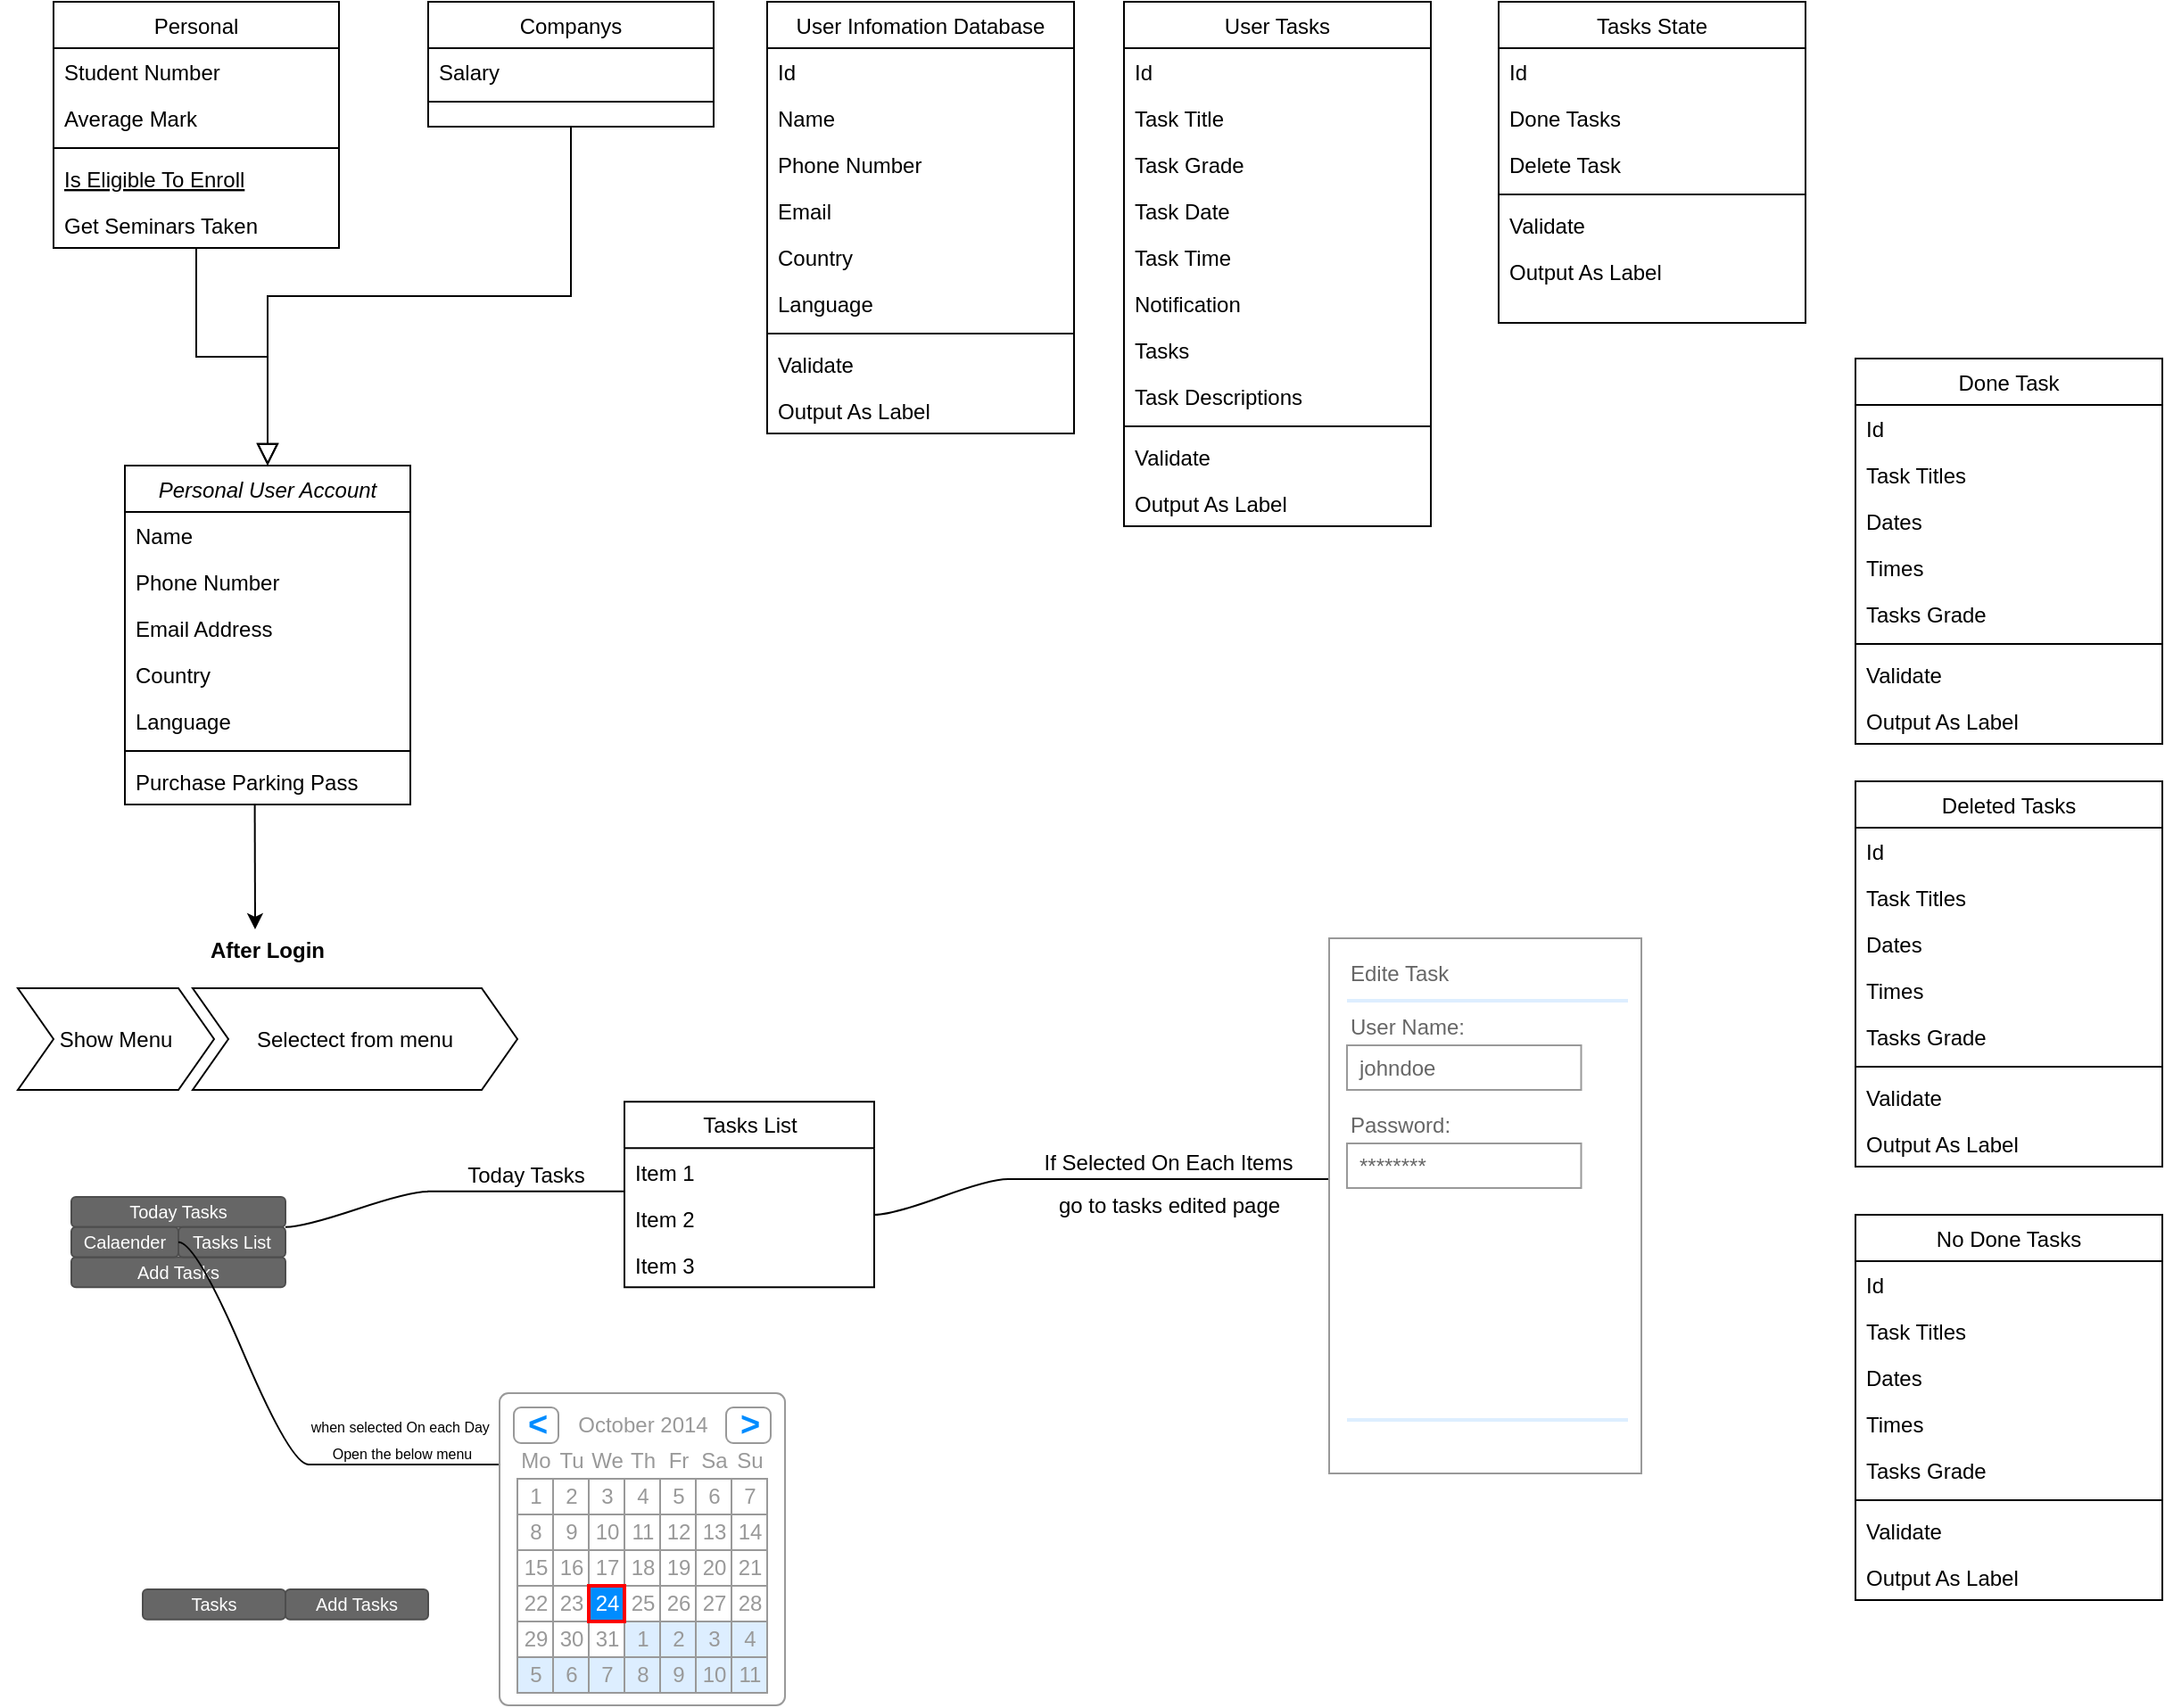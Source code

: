 <mxfile version="26.2.13">
  <diagram id="C5RBs43oDa-KdzZeNtuy" name="Page-1">
    <mxGraphModel dx="2029" dy="1134" grid="1" gridSize="10" guides="1" tooltips="1" connect="1" arrows="1" fold="1" page="1" pageScale="1" pageWidth="827" pageHeight="1169" math="0" shadow="0">
      <root>
        <mxCell id="WIyWlLk6GJQsqaUBKTNV-0" />
        <mxCell id="WIyWlLk6GJQsqaUBKTNV-1" parent="WIyWlLk6GJQsqaUBKTNV-0" />
        <mxCell id="zkfFHV4jXpPFQw0GAbJ--0" value="Personal User Account" style="swimlane;fontStyle=2;align=center;verticalAlign=top;childLayout=stackLayout;horizontal=1;startSize=26;horizontalStack=0;resizeParent=1;resizeLast=0;collapsible=1;marginBottom=0;rounded=0;shadow=0;strokeWidth=1;" parent="WIyWlLk6GJQsqaUBKTNV-1" vertex="1">
          <mxGeometry x="70" y="300" width="160" height="190" as="geometry">
            <mxRectangle x="220" y="120" width="160" height="26" as="alternateBounds" />
          </mxGeometry>
        </mxCell>
        <mxCell id="zkfFHV4jXpPFQw0GAbJ--1" value="Name" style="text;align=left;verticalAlign=top;spacingLeft=4;spacingRight=4;overflow=hidden;rotatable=0;points=[[0,0.5],[1,0.5]];portConstraint=eastwest;" parent="zkfFHV4jXpPFQw0GAbJ--0" vertex="1">
          <mxGeometry y="26" width="160" height="26" as="geometry" />
        </mxCell>
        <mxCell id="zkfFHV4jXpPFQw0GAbJ--2" value="Phone Number" style="text;align=left;verticalAlign=top;spacingLeft=4;spacingRight=4;overflow=hidden;rotatable=0;points=[[0,0.5],[1,0.5]];portConstraint=eastwest;rounded=0;shadow=0;html=0;" parent="zkfFHV4jXpPFQw0GAbJ--0" vertex="1">
          <mxGeometry y="52" width="160" height="26" as="geometry" />
        </mxCell>
        <mxCell id="8wug-XnFtpnPnE1iuBkL-0" value="Email Address" style="text;align=left;verticalAlign=top;spacingLeft=4;spacingRight=4;overflow=hidden;rotatable=0;points=[[0,0.5],[1,0.5]];portConstraint=eastwest;rounded=0;shadow=0;html=0;" vertex="1" parent="zkfFHV4jXpPFQw0GAbJ--0">
          <mxGeometry y="78" width="160" height="26" as="geometry" />
        </mxCell>
        <mxCell id="zkfFHV4jXpPFQw0GAbJ--3" value="Country" style="text;align=left;verticalAlign=top;spacingLeft=4;spacingRight=4;overflow=hidden;rotatable=0;points=[[0,0.5],[1,0.5]];portConstraint=eastwest;rounded=0;shadow=0;html=0;" parent="zkfFHV4jXpPFQw0GAbJ--0" vertex="1">
          <mxGeometry y="104" width="160" height="26" as="geometry" />
        </mxCell>
        <mxCell id="8wug-XnFtpnPnE1iuBkL-1" value="Language" style="text;align=left;verticalAlign=top;spacingLeft=4;spacingRight=4;overflow=hidden;rotatable=0;points=[[0,0.5],[1,0.5]];portConstraint=eastwest;rounded=0;shadow=0;html=0;" vertex="1" parent="zkfFHV4jXpPFQw0GAbJ--0">
          <mxGeometry y="130" width="160" height="26" as="geometry" />
        </mxCell>
        <mxCell id="zkfFHV4jXpPFQw0GAbJ--4" value="" style="line;html=1;strokeWidth=1;align=left;verticalAlign=middle;spacingTop=-1;spacingLeft=3;spacingRight=3;rotatable=0;labelPosition=right;points=[];portConstraint=eastwest;" parent="zkfFHV4jXpPFQw0GAbJ--0" vertex="1">
          <mxGeometry y="156" width="160" height="8" as="geometry" />
        </mxCell>
        <mxCell id="zkfFHV4jXpPFQw0GAbJ--5" value="Purchase Parking Pass" style="text;align=left;verticalAlign=top;spacingLeft=4;spacingRight=4;overflow=hidden;rotatable=0;points=[[0,0.5],[1,0.5]];portConstraint=eastwest;" parent="zkfFHV4jXpPFQw0GAbJ--0" vertex="1">
          <mxGeometry y="164" width="160" height="26" as="geometry" />
        </mxCell>
        <mxCell id="zkfFHV4jXpPFQw0GAbJ--6" value="Personal" style="swimlane;fontStyle=0;align=center;verticalAlign=top;childLayout=stackLayout;horizontal=1;startSize=26;horizontalStack=0;resizeParent=1;resizeLast=0;collapsible=1;marginBottom=0;rounded=0;shadow=0;strokeWidth=1;" parent="WIyWlLk6GJQsqaUBKTNV-1" vertex="1">
          <mxGeometry x="30" y="40" width="160" height="138" as="geometry">
            <mxRectangle x="130" y="380" width="160" height="26" as="alternateBounds" />
          </mxGeometry>
        </mxCell>
        <mxCell id="zkfFHV4jXpPFQw0GAbJ--7" value="Student Number" style="text;align=left;verticalAlign=top;spacingLeft=4;spacingRight=4;overflow=hidden;rotatable=0;points=[[0,0.5],[1,0.5]];portConstraint=eastwest;" parent="zkfFHV4jXpPFQw0GAbJ--6" vertex="1">
          <mxGeometry y="26" width="160" height="26" as="geometry" />
        </mxCell>
        <mxCell id="zkfFHV4jXpPFQw0GAbJ--8" value="Average Mark" style="text;align=left;verticalAlign=top;spacingLeft=4;spacingRight=4;overflow=hidden;rotatable=0;points=[[0,0.5],[1,0.5]];portConstraint=eastwest;rounded=0;shadow=0;html=0;" parent="zkfFHV4jXpPFQw0GAbJ--6" vertex="1">
          <mxGeometry y="52" width="160" height="26" as="geometry" />
        </mxCell>
        <mxCell id="zkfFHV4jXpPFQw0GAbJ--9" value="" style="line;html=1;strokeWidth=1;align=left;verticalAlign=middle;spacingTop=-1;spacingLeft=3;spacingRight=3;rotatable=0;labelPosition=right;points=[];portConstraint=eastwest;" parent="zkfFHV4jXpPFQw0GAbJ--6" vertex="1">
          <mxGeometry y="78" width="160" height="8" as="geometry" />
        </mxCell>
        <mxCell id="zkfFHV4jXpPFQw0GAbJ--10" value="Is Eligible To Enroll" style="text;align=left;verticalAlign=top;spacingLeft=4;spacingRight=4;overflow=hidden;rotatable=0;points=[[0,0.5],[1,0.5]];portConstraint=eastwest;fontStyle=4" parent="zkfFHV4jXpPFQw0GAbJ--6" vertex="1">
          <mxGeometry y="86" width="160" height="26" as="geometry" />
        </mxCell>
        <mxCell id="zkfFHV4jXpPFQw0GAbJ--11" value="Get Seminars Taken" style="text;align=left;verticalAlign=top;spacingLeft=4;spacingRight=4;overflow=hidden;rotatable=0;points=[[0,0.5],[1,0.5]];portConstraint=eastwest;" parent="zkfFHV4jXpPFQw0GAbJ--6" vertex="1">
          <mxGeometry y="112" width="160" height="26" as="geometry" />
        </mxCell>
        <mxCell id="zkfFHV4jXpPFQw0GAbJ--12" value="" style="endArrow=block;endSize=10;endFill=0;shadow=0;strokeWidth=1;rounded=0;curved=0;edgeStyle=elbowEdgeStyle;elbow=vertical;" parent="WIyWlLk6GJQsqaUBKTNV-1" source="zkfFHV4jXpPFQw0GAbJ--6" target="zkfFHV4jXpPFQw0GAbJ--0" edge="1">
          <mxGeometry width="160" relative="1" as="geometry">
            <mxPoint x="200" y="203" as="sourcePoint" />
            <mxPoint x="200" y="203" as="targetPoint" />
          </mxGeometry>
        </mxCell>
        <mxCell id="zkfFHV4jXpPFQw0GAbJ--13" value="Companys" style="swimlane;fontStyle=0;align=center;verticalAlign=top;childLayout=stackLayout;horizontal=1;startSize=26;horizontalStack=0;resizeParent=1;resizeLast=0;collapsible=1;marginBottom=0;rounded=0;shadow=0;strokeWidth=1;" parent="WIyWlLk6GJQsqaUBKTNV-1" vertex="1">
          <mxGeometry x="240" y="40" width="160" height="70" as="geometry">
            <mxRectangle x="340" y="380" width="170" height="26" as="alternateBounds" />
          </mxGeometry>
        </mxCell>
        <mxCell id="zkfFHV4jXpPFQw0GAbJ--14" value="Salary" style="text;align=left;verticalAlign=top;spacingLeft=4;spacingRight=4;overflow=hidden;rotatable=0;points=[[0,0.5],[1,0.5]];portConstraint=eastwest;" parent="zkfFHV4jXpPFQw0GAbJ--13" vertex="1">
          <mxGeometry y="26" width="160" height="26" as="geometry" />
        </mxCell>
        <mxCell id="zkfFHV4jXpPFQw0GAbJ--15" value="" style="line;html=1;strokeWidth=1;align=left;verticalAlign=middle;spacingTop=-1;spacingLeft=3;spacingRight=3;rotatable=0;labelPosition=right;points=[];portConstraint=eastwest;" parent="zkfFHV4jXpPFQw0GAbJ--13" vertex="1">
          <mxGeometry y="52" width="160" height="8" as="geometry" />
        </mxCell>
        <mxCell id="zkfFHV4jXpPFQw0GAbJ--16" value="" style="endArrow=block;endSize=10;endFill=0;shadow=0;strokeWidth=1;rounded=0;curved=0;edgeStyle=elbowEdgeStyle;elbow=vertical;" parent="WIyWlLk6GJQsqaUBKTNV-1" source="zkfFHV4jXpPFQw0GAbJ--13" target="zkfFHV4jXpPFQw0GAbJ--0" edge="1">
          <mxGeometry width="160" relative="1" as="geometry">
            <mxPoint x="210" y="373" as="sourcePoint" />
            <mxPoint x="310" y="271" as="targetPoint" />
          </mxGeometry>
        </mxCell>
        <mxCell id="zkfFHV4jXpPFQw0GAbJ--17" value="User Infomation Database" style="swimlane;fontStyle=0;align=center;verticalAlign=top;childLayout=stackLayout;horizontal=1;startSize=26;horizontalStack=0;resizeParent=1;resizeLast=0;collapsible=1;marginBottom=0;rounded=0;shadow=0;strokeWidth=1;" parent="WIyWlLk6GJQsqaUBKTNV-1" vertex="1">
          <mxGeometry x="430" y="40" width="172" height="242" as="geometry">
            <mxRectangle x="550" y="140" width="160" height="26" as="alternateBounds" />
          </mxGeometry>
        </mxCell>
        <mxCell id="zkfFHV4jXpPFQw0GAbJ--18" value="Id" style="text;align=left;verticalAlign=top;spacingLeft=4;spacingRight=4;overflow=hidden;rotatable=0;points=[[0,0.5],[1,0.5]];portConstraint=eastwest;" parent="zkfFHV4jXpPFQw0GAbJ--17" vertex="1">
          <mxGeometry y="26" width="172" height="26" as="geometry" />
        </mxCell>
        <mxCell id="zkfFHV4jXpPFQw0GAbJ--19" value="Name" style="text;align=left;verticalAlign=top;spacingLeft=4;spacingRight=4;overflow=hidden;rotatable=0;points=[[0,0.5],[1,0.5]];portConstraint=eastwest;rounded=0;shadow=0;html=0;" parent="zkfFHV4jXpPFQw0GAbJ--17" vertex="1">
          <mxGeometry y="52" width="172" height="26" as="geometry" />
        </mxCell>
        <mxCell id="zkfFHV4jXpPFQw0GAbJ--20" value="Phone Number" style="text;align=left;verticalAlign=top;spacingLeft=4;spacingRight=4;overflow=hidden;rotatable=0;points=[[0,0.5],[1,0.5]];portConstraint=eastwest;rounded=0;shadow=0;html=0;" parent="zkfFHV4jXpPFQw0GAbJ--17" vertex="1">
          <mxGeometry y="78" width="172" height="26" as="geometry" />
        </mxCell>
        <mxCell id="zkfFHV4jXpPFQw0GAbJ--21" value="Email" style="text;align=left;verticalAlign=top;spacingLeft=4;spacingRight=4;overflow=hidden;rotatable=0;points=[[0,0.5],[1,0.5]];portConstraint=eastwest;rounded=0;shadow=0;html=0;" parent="zkfFHV4jXpPFQw0GAbJ--17" vertex="1">
          <mxGeometry y="104" width="172" height="26" as="geometry" />
        </mxCell>
        <mxCell id="zkfFHV4jXpPFQw0GAbJ--22" value="Country" style="text;align=left;verticalAlign=top;spacingLeft=4;spacingRight=4;overflow=hidden;rotatable=0;points=[[0,0.5],[1,0.5]];portConstraint=eastwest;rounded=0;shadow=0;html=0;" parent="zkfFHV4jXpPFQw0GAbJ--17" vertex="1">
          <mxGeometry y="130" width="172" height="26" as="geometry" />
        </mxCell>
        <mxCell id="8wug-XnFtpnPnE1iuBkL-2" value="Language" style="text;align=left;verticalAlign=top;spacingLeft=4;spacingRight=4;overflow=hidden;rotatable=0;points=[[0,0.5],[1,0.5]];portConstraint=eastwest;rounded=0;shadow=0;html=0;" vertex="1" parent="zkfFHV4jXpPFQw0GAbJ--17">
          <mxGeometry y="156" width="172" height="26" as="geometry" />
        </mxCell>
        <mxCell id="zkfFHV4jXpPFQw0GAbJ--23" value="" style="line;html=1;strokeWidth=1;align=left;verticalAlign=middle;spacingTop=-1;spacingLeft=3;spacingRight=3;rotatable=0;labelPosition=right;points=[];portConstraint=eastwest;" parent="zkfFHV4jXpPFQw0GAbJ--17" vertex="1">
          <mxGeometry y="182" width="172" height="8" as="geometry" />
        </mxCell>
        <mxCell id="zkfFHV4jXpPFQw0GAbJ--24" value="Validate" style="text;align=left;verticalAlign=top;spacingLeft=4;spacingRight=4;overflow=hidden;rotatable=0;points=[[0,0.5],[1,0.5]];portConstraint=eastwest;" parent="zkfFHV4jXpPFQw0GAbJ--17" vertex="1">
          <mxGeometry y="190" width="172" height="26" as="geometry" />
        </mxCell>
        <mxCell id="zkfFHV4jXpPFQw0GAbJ--25" value="Output As Label" style="text;align=left;verticalAlign=top;spacingLeft=4;spacingRight=4;overflow=hidden;rotatable=0;points=[[0,0.5],[1,0.5]];portConstraint=eastwest;" parent="zkfFHV4jXpPFQw0GAbJ--17" vertex="1">
          <mxGeometry y="216" width="172" height="26" as="geometry" />
        </mxCell>
        <mxCell id="8wug-XnFtpnPnE1iuBkL-3" value="User Tasks" style="swimlane;fontStyle=0;align=center;verticalAlign=top;childLayout=stackLayout;horizontal=1;startSize=26;horizontalStack=0;resizeParent=1;resizeLast=0;collapsible=1;marginBottom=0;rounded=0;shadow=0;strokeWidth=1;" vertex="1" parent="WIyWlLk6GJQsqaUBKTNV-1">
          <mxGeometry x="630" y="40" width="172" height="294" as="geometry">
            <mxRectangle x="550" y="140" width="160" height="26" as="alternateBounds" />
          </mxGeometry>
        </mxCell>
        <mxCell id="8wug-XnFtpnPnE1iuBkL-4" value="Id" style="text;align=left;verticalAlign=top;spacingLeft=4;spacingRight=4;overflow=hidden;rotatable=0;points=[[0,0.5],[1,0.5]];portConstraint=eastwest;" vertex="1" parent="8wug-XnFtpnPnE1iuBkL-3">
          <mxGeometry y="26" width="172" height="26" as="geometry" />
        </mxCell>
        <mxCell id="8wug-XnFtpnPnE1iuBkL-5" value="Task Title" style="text;align=left;verticalAlign=top;spacingLeft=4;spacingRight=4;overflow=hidden;rotatable=0;points=[[0,0.5],[1,0.5]];portConstraint=eastwest;rounded=0;shadow=0;html=0;" vertex="1" parent="8wug-XnFtpnPnE1iuBkL-3">
          <mxGeometry y="52" width="172" height="26" as="geometry" />
        </mxCell>
        <mxCell id="8wug-XnFtpnPnE1iuBkL-6" value="Task Grade" style="text;align=left;verticalAlign=top;spacingLeft=4;spacingRight=4;overflow=hidden;rotatable=0;points=[[0,0.5],[1,0.5]];portConstraint=eastwest;rounded=0;shadow=0;html=0;" vertex="1" parent="8wug-XnFtpnPnE1iuBkL-3">
          <mxGeometry y="78" width="172" height="26" as="geometry" />
        </mxCell>
        <mxCell id="8wug-XnFtpnPnE1iuBkL-7" value="Task Date" style="text;align=left;verticalAlign=top;spacingLeft=4;spacingRight=4;overflow=hidden;rotatable=0;points=[[0,0.5],[1,0.5]];portConstraint=eastwest;rounded=0;shadow=0;html=0;" vertex="1" parent="8wug-XnFtpnPnE1iuBkL-3">
          <mxGeometry y="104" width="172" height="26" as="geometry" />
        </mxCell>
        <mxCell id="8wug-XnFtpnPnE1iuBkL-8" value="Task Time" style="text;align=left;verticalAlign=top;spacingLeft=4;spacingRight=4;overflow=hidden;rotatable=0;points=[[0,0.5],[1,0.5]];portConstraint=eastwest;rounded=0;shadow=0;html=0;" vertex="1" parent="8wug-XnFtpnPnE1iuBkL-3">
          <mxGeometry y="130" width="172" height="26" as="geometry" />
        </mxCell>
        <mxCell id="8wug-XnFtpnPnE1iuBkL-9" value="Notification" style="text;align=left;verticalAlign=top;spacingLeft=4;spacingRight=4;overflow=hidden;rotatable=0;points=[[0,0.5],[1,0.5]];portConstraint=eastwest;rounded=0;shadow=0;html=0;" vertex="1" parent="8wug-XnFtpnPnE1iuBkL-3">
          <mxGeometry y="156" width="172" height="26" as="geometry" />
        </mxCell>
        <mxCell id="8wug-XnFtpnPnE1iuBkL-13" value="Tasks " style="text;align=left;verticalAlign=top;spacingLeft=4;spacingRight=4;overflow=hidden;rotatable=0;points=[[0,0.5],[1,0.5]];portConstraint=eastwest;rounded=0;shadow=0;html=0;" vertex="1" parent="8wug-XnFtpnPnE1iuBkL-3">
          <mxGeometry y="182" width="172" height="26" as="geometry" />
        </mxCell>
        <mxCell id="8wug-XnFtpnPnE1iuBkL-14" value="Task Descriptions" style="text;align=left;verticalAlign=top;spacingLeft=4;spacingRight=4;overflow=hidden;rotatable=0;points=[[0,0.5],[1,0.5]];portConstraint=eastwest;rounded=0;shadow=0;html=0;" vertex="1" parent="8wug-XnFtpnPnE1iuBkL-3">
          <mxGeometry y="208" width="172" height="26" as="geometry" />
        </mxCell>
        <mxCell id="8wug-XnFtpnPnE1iuBkL-10" value="" style="line;html=1;strokeWidth=1;align=left;verticalAlign=middle;spacingTop=-1;spacingLeft=3;spacingRight=3;rotatable=0;labelPosition=right;points=[];portConstraint=eastwest;" vertex="1" parent="8wug-XnFtpnPnE1iuBkL-3">
          <mxGeometry y="234" width="172" height="8" as="geometry" />
        </mxCell>
        <mxCell id="8wug-XnFtpnPnE1iuBkL-11" value="Validate" style="text;align=left;verticalAlign=top;spacingLeft=4;spacingRight=4;overflow=hidden;rotatable=0;points=[[0,0.5],[1,0.5]];portConstraint=eastwest;" vertex="1" parent="8wug-XnFtpnPnE1iuBkL-3">
          <mxGeometry y="242" width="172" height="26" as="geometry" />
        </mxCell>
        <mxCell id="8wug-XnFtpnPnE1iuBkL-12" value="Output As Label" style="text;align=left;verticalAlign=top;spacingLeft=4;spacingRight=4;overflow=hidden;rotatable=0;points=[[0,0.5],[1,0.5]];portConstraint=eastwest;" vertex="1" parent="8wug-XnFtpnPnE1iuBkL-3">
          <mxGeometry y="268" width="172" height="26" as="geometry" />
        </mxCell>
        <mxCell id="8wug-XnFtpnPnE1iuBkL-15" value="Tasks State" style="swimlane;fontStyle=0;align=center;verticalAlign=top;childLayout=stackLayout;horizontal=1;startSize=26;horizontalStack=0;resizeParent=1;resizeLast=0;collapsible=1;marginBottom=0;rounded=0;shadow=0;strokeWidth=1;" vertex="1" parent="WIyWlLk6GJQsqaUBKTNV-1">
          <mxGeometry x="840" y="40" width="172" height="180" as="geometry">
            <mxRectangle x="550" y="140" width="160" height="26" as="alternateBounds" />
          </mxGeometry>
        </mxCell>
        <mxCell id="8wug-XnFtpnPnE1iuBkL-16" value="Id" style="text;align=left;verticalAlign=top;spacingLeft=4;spacingRight=4;overflow=hidden;rotatable=0;points=[[0,0.5],[1,0.5]];portConstraint=eastwest;" vertex="1" parent="8wug-XnFtpnPnE1iuBkL-15">
          <mxGeometry y="26" width="172" height="26" as="geometry" />
        </mxCell>
        <mxCell id="8wug-XnFtpnPnE1iuBkL-17" value="Done Tasks" style="text;align=left;verticalAlign=top;spacingLeft=4;spacingRight=4;overflow=hidden;rotatable=0;points=[[0,0.5],[1,0.5]];portConstraint=eastwest;rounded=0;shadow=0;html=0;" vertex="1" parent="8wug-XnFtpnPnE1iuBkL-15">
          <mxGeometry y="52" width="172" height="26" as="geometry" />
        </mxCell>
        <mxCell id="8wug-XnFtpnPnE1iuBkL-18" value="Delete Task" style="text;align=left;verticalAlign=top;spacingLeft=4;spacingRight=4;overflow=hidden;rotatable=0;points=[[0,0.5],[1,0.5]];portConstraint=eastwest;rounded=0;shadow=0;html=0;" vertex="1" parent="8wug-XnFtpnPnE1iuBkL-15">
          <mxGeometry y="78" width="172" height="26" as="geometry" />
        </mxCell>
        <mxCell id="8wug-XnFtpnPnE1iuBkL-24" value="" style="line;html=1;strokeWidth=1;align=left;verticalAlign=middle;spacingTop=-1;spacingLeft=3;spacingRight=3;rotatable=0;labelPosition=right;points=[];portConstraint=eastwest;" vertex="1" parent="8wug-XnFtpnPnE1iuBkL-15">
          <mxGeometry y="104" width="172" height="8" as="geometry" />
        </mxCell>
        <mxCell id="8wug-XnFtpnPnE1iuBkL-25" value="Validate" style="text;align=left;verticalAlign=top;spacingLeft=4;spacingRight=4;overflow=hidden;rotatable=0;points=[[0,0.5],[1,0.5]];portConstraint=eastwest;" vertex="1" parent="8wug-XnFtpnPnE1iuBkL-15">
          <mxGeometry y="112" width="172" height="26" as="geometry" />
        </mxCell>
        <mxCell id="8wug-XnFtpnPnE1iuBkL-26" value="Output As Label" style="text;align=left;verticalAlign=top;spacingLeft=4;spacingRight=4;overflow=hidden;rotatable=0;points=[[0,0.5],[1,0.5]];portConstraint=eastwest;" vertex="1" parent="8wug-XnFtpnPnE1iuBkL-15">
          <mxGeometry y="138" width="172" height="26" as="geometry" />
        </mxCell>
        <mxCell id="8wug-XnFtpnPnE1iuBkL-27" value="Done Task" style="swimlane;fontStyle=0;align=center;verticalAlign=top;childLayout=stackLayout;horizontal=1;startSize=26;horizontalStack=0;resizeParent=1;resizeLast=0;collapsible=1;marginBottom=0;rounded=0;shadow=0;strokeWidth=1;" vertex="1" parent="WIyWlLk6GJQsqaUBKTNV-1">
          <mxGeometry x="1040" y="240" width="172" height="216" as="geometry">
            <mxRectangle x="550" y="140" width="160" height="26" as="alternateBounds" />
          </mxGeometry>
        </mxCell>
        <mxCell id="8wug-XnFtpnPnE1iuBkL-28" value="Id" style="text;align=left;verticalAlign=top;spacingLeft=4;spacingRight=4;overflow=hidden;rotatable=0;points=[[0,0.5],[1,0.5]];portConstraint=eastwest;" vertex="1" parent="8wug-XnFtpnPnE1iuBkL-27">
          <mxGeometry y="26" width="172" height="26" as="geometry" />
        </mxCell>
        <mxCell id="8wug-XnFtpnPnE1iuBkL-34" value="Task Titles" style="text;align=left;verticalAlign=top;spacingLeft=4;spacingRight=4;overflow=hidden;rotatable=0;points=[[0,0.5],[1,0.5]];portConstraint=eastwest;rounded=0;shadow=0;html=0;" vertex="1" parent="8wug-XnFtpnPnE1iuBkL-27">
          <mxGeometry y="52" width="172" height="26" as="geometry" />
        </mxCell>
        <mxCell id="8wug-XnFtpnPnE1iuBkL-29" value="Dates" style="text;align=left;verticalAlign=top;spacingLeft=4;spacingRight=4;overflow=hidden;rotatable=0;points=[[0,0.5],[1,0.5]];portConstraint=eastwest;rounded=0;shadow=0;html=0;" vertex="1" parent="8wug-XnFtpnPnE1iuBkL-27">
          <mxGeometry y="78" width="172" height="26" as="geometry" />
        </mxCell>
        <mxCell id="8wug-XnFtpnPnE1iuBkL-30" value="Times" style="text;align=left;verticalAlign=top;spacingLeft=4;spacingRight=4;overflow=hidden;rotatable=0;points=[[0,0.5],[1,0.5]];portConstraint=eastwest;rounded=0;shadow=0;html=0;" vertex="1" parent="8wug-XnFtpnPnE1iuBkL-27">
          <mxGeometry y="104" width="172" height="26" as="geometry" />
        </mxCell>
        <mxCell id="8wug-XnFtpnPnE1iuBkL-35" value="Tasks Grade" style="text;align=left;verticalAlign=top;spacingLeft=4;spacingRight=4;overflow=hidden;rotatable=0;points=[[0,0.5],[1,0.5]];portConstraint=eastwest;rounded=0;shadow=0;html=0;" vertex="1" parent="8wug-XnFtpnPnE1iuBkL-27">
          <mxGeometry y="130" width="172" height="26" as="geometry" />
        </mxCell>
        <mxCell id="8wug-XnFtpnPnE1iuBkL-31" value="" style="line;html=1;strokeWidth=1;align=left;verticalAlign=middle;spacingTop=-1;spacingLeft=3;spacingRight=3;rotatable=0;labelPosition=right;points=[];portConstraint=eastwest;" vertex="1" parent="8wug-XnFtpnPnE1iuBkL-27">
          <mxGeometry y="156" width="172" height="8" as="geometry" />
        </mxCell>
        <mxCell id="8wug-XnFtpnPnE1iuBkL-32" value="Validate" style="text;align=left;verticalAlign=top;spacingLeft=4;spacingRight=4;overflow=hidden;rotatable=0;points=[[0,0.5],[1,0.5]];portConstraint=eastwest;" vertex="1" parent="8wug-XnFtpnPnE1iuBkL-27">
          <mxGeometry y="164" width="172" height="26" as="geometry" />
        </mxCell>
        <mxCell id="8wug-XnFtpnPnE1iuBkL-33" value="Output As Label" style="text;align=left;verticalAlign=top;spacingLeft=4;spacingRight=4;overflow=hidden;rotatable=0;points=[[0,0.5],[1,0.5]];portConstraint=eastwest;" vertex="1" parent="8wug-XnFtpnPnE1iuBkL-27">
          <mxGeometry y="190" width="172" height="26" as="geometry" />
        </mxCell>
        <mxCell id="8wug-XnFtpnPnE1iuBkL-36" value="Deleted Tasks" style="swimlane;fontStyle=0;align=center;verticalAlign=top;childLayout=stackLayout;horizontal=1;startSize=26;horizontalStack=0;resizeParent=1;resizeLast=0;collapsible=1;marginBottom=0;rounded=0;shadow=0;strokeWidth=1;" vertex="1" parent="WIyWlLk6GJQsqaUBKTNV-1">
          <mxGeometry x="1040" y="477" width="172" height="216" as="geometry">
            <mxRectangle x="550" y="140" width="160" height="26" as="alternateBounds" />
          </mxGeometry>
        </mxCell>
        <mxCell id="8wug-XnFtpnPnE1iuBkL-37" value="Id" style="text;align=left;verticalAlign=top;spacingLeft=4;spacingRight=4;overflow=hidden;rotatable=0;points=[[0,0.5],[1,0.5]];portConstraint=eastwest;" vertex="1" parent="8wug-XnFtpnPnE1iuBkL-36">
          <mxGeometry y="26" width="172" height="26" as="geometry" />
        </mxCell>
        <mxCell id="8wug-XnFtpnPnE1iuBkL-38" value="Task Titles" style="text;align=left;verticalAlign=top;spacingLeft=4;spacingRight=4;overflow=hidden;rotatable=0;points=[[0,0.5],[1,0.5]];portConstraint=eastwest;rounded=0;shadow=0;html=0;" vertex="1" parent="8wug-XnFtpnPnE1iuBkL-36">
          <mxGeometry y="52" width="172" height="26" as="geometry" />
        </mxCell>
        <mxCell id="8wug-XnFtpnPnE1iuBkL-39" value="Dates" style="text;align=left;verticalAlign=top;spacingLeft=4;spacingRight=4;overflow=hidden;rotatable=0;points=[[0,0.5],[1,0.5]];portConstraint=eastwest;rounded=0;shadow=0;html=0;" vertex="1" parent="8wug-XnFtpnPnE1iuBkL-36">
          <mxGeometry y="78" width="172" height="26" as="geometry" />
        </mxCell>
        <mxCell id="8wug-XnFtpnPnE1iuBkL-40" value="Times" style="text;align=left;verticalAlign=top;spacingLeft=4;spacingRight=4;overflow=hidden;rotatable=0;points=[[0,0.5],[1,0.5]];portConstraint=eastwest;rounded=0;shadow=0;html=0;" vertex="1" parent="8wug-XnFtpnPnE1iuBkL-36">
          <mxGeometry y="104" width="172" height="26" as="geometry" />
        </mxCell>
        <mxCell id="8wug-XnFtpnPnE1iuBkL-41" value="Tasks Grade" style="text;align=left;verticalAlign=top;spacingLeft=4;spacingRight=4;overflow=hidden;rotatable=0;points=[[0,0.5],[1,0.5]];portConstraint=eastwest;rounded=0;shadow=0;html=0;" vertex="1" parent="8wug-XnFtpnPnE1iuBkL-36">
          <mxGeometry y="130" width="172" height="26" as="geometry" />
        </mxCell>
        <mxCell id="8wug-XnFtpnPnE1iuBkL-42" value="" style="line;html=1;strokeWidth=1;align=left;verticalAlign=middle;spacingTop=-1;spacingLeft=3;spacingRight=3;rotatable=0;labelPosition=right;points=[];portConstraint=eastwest;" vertex="1" parent="8wug-XnFtpnPnE1iuBkL-36">
          <mxGeometry y="156" width="172" height="8" as="geometry" />
        </mxCell>
        <mxCell id="8wug-XnFtpnPnE1iuBkL-43" value="Validate" style="text;align=left;verticalAlign=top;spacingLeft=4;spacingRight=4;overflow=hidden;rotatable=0;points=[[0,0.5],[1,0.5]];portConstraint=eastwest;" vertex="1" parent="8wug-XnFtpnPnE1iuBkL-36">
          <mxGeometry y="164" width="172" height="26" as="geometry" />
        </mxCell>
        <mxCell id="8wug-XnFtpnPnE1iuBkL-44" value="Output As Label" style="text;align=left;verticalAlign=top;spacingLeft=4;spacingRight=4;overflow=hidden;rotatable=0;points=[[0,0.5],[1,0.5]];portConstraint=eastwest;" vertex="1" parent="8wug-XnFtpnPnE1iuBkL-36">
          <mxGeometry y="190" width="172" height="26" as="geometry" />
        </mxCell>
        <mxCell id="8wug-XnFtpnPnE1iuBkL-45" value="No Done Tasks" style="swimlane;fontStyle=0;align=center;verticalAlign=top;childLayout=stackLayout;horizontal=1;startSize=26;horizontalStack=0;resizeParent=1;resizeLast=0;collapsible=1;marginBottom=0;rounded=0;shadow=0;strokeWidth=1;" vertex="1" parent="WIyWlLk6GJQsqaUBKTNV-1">
          <mxGeometry x="1040" y="720" width="172" height="216" as="geometry">
            <mxRectangle x="550" y="140" width="160" height="26" as="alternateBounds" />
          </mxGeometry>
        </mxCell>
        <mxCell id="8wug-XnFtpnPnE1iuBkL-46" value="Id" style="text;align=left;verticalAlign=top;spacingLeft=4;spacingRight=4;overflow=hidden;rotatable=0;points=[[0,0.5],[1,0.5]];portConstraint=eastwest;" vertex="1" parent="8wug-XnFtpnPnE1iuBkL-45">
          <mxGeometry y="26" width="172" height="26" as="geometry" />
        </mxCell>
        <mxCell id="8wug-XnFtpnPnE1iuBkL-47" value="Task Titles" style="text;align=left;verticalAlign=top;spacingLeft=4;spacingRight=4;overflow=hidden;rotatable=0;points=[[0,0.5],[1,0.5]];portConstraint=eastwest;rounded=0;shadow=0;html=0;" vertex="1" parent="8wug-XnFtpnPnE1iuBkL-45">
          <mxGeometry y="52" width="172" height="26" as="geometry" />
        </mxCell>
        <mxCell id="8wug-XnFtpnPnE1iuBkL-48" value="Dates" style="text;align=left;verticalAlign=top;spacingLeft=4;spacingRight=4;overflow=hidden;rotatable=0;points=[[0,0.5],[1,0.5]];portConstraint=eastwest;rounded=0;shadow=0;html=0;" vertex="1" parent="8wug-XnFtpnPnE1iuBkL-45">
          <mxGeometry y="78" width="172" height="26" as="geometry" />
        </mxCell>
        <mxCell id="8wug-XnFtpnPnE1iuBkL-49" value="Times" style="text;align=left;verticalAlign=top;spacingLeft=4;spacingRight=4;overflow=hidden;rotatable=0;points=[[0,0.5],[1,0.5]];portConstraint=eastwest;rounded=0;shadow=0;html=0;" vertex="1" parent="8wug-XnFtpnPnE1iuBkL-45">
          <mxGeometry y="104" width="172" height="26" as="geometry" />
        </mxCell>
        <mxCell id="8wug-XnFtpnPnE1iuBkL-50" value="Tasks Grade" style="text;align=left;verticalAlign=top;spacingLeft=4;spacingRight=4;overflow=hidden;rotatable=0;points=[[0,0.5],[1,0.5]];portConstraint=eastwest;rounded=0;shadow=0;html=0;" vertex="1" parent="8wug-XnFtpnPnE1iuBkL-45">
          <mxGeometry y="130" width="172" height="26" as="geometry" />
        </mxCell>
        <mxCell id="8wug-XnFtpnPnE1iuBkL-51" value="" style="line;html=1;strokeWidth=1;align=left;verticalAlign=middle;spacingTop=-1;spacingLeft=3;spacingRight=3;rotatable=0;labelPosition=right;points=[];portConstraint=eastwest;" vertex="1" parent="8wug-XnFtpnPnE1iuBkL-45">
          <mxGeometry y="156" width="172" height="8" as="geometry" />
        </mxCell>
        <mxCell id="8wug-XnFtpnPnE1iuBkL-52" value="Validate" style="text;align=left;verticalAlign=top;spacingLeft=4;spacingRight=4;overflow=hidden;rotatable=0;points=[[0,0.5],[1,0.5]];portConstraint=eastwest;" vertex="1" parent="8wug-XnFtpnPnE1iuBkL-45">
          <mxGeometry y="164" width="172" height="26" as="geometry" />
        </mxCell>
        <mxCell id="8wug-XnFtpnPnE1iuBkL-53" value="Output As Label" style="text;align=left;verticalAlign=top;spacingLeft=4;spacingRight=4;overflow=hidden;rotatable=0;points=[[0,0.5],[1,0.5]];portConstraint=eastwest;" vertex="1" parent="8wug-XnFtpnPnE1iuBkL-45">
          <mxGeometry y="190" width="172" height="26" as="geometry" />
        </mxCell>
        <mxCell id="8wug-XnFtpnPnE1iuBkL-54" value="" style="endArrow=classic;html=1;rounded=0;exitX=0.455;exitY=1.115;exitDx=0;exitDy=0;exitPerimeter=0;" edge="1" parent="WIyWlLk6GJQsqaUBKTNV-1">
          <mxGeometry width="50" height="50" relative="1" as="geometry">
            <mxPoint x="142.8" y="490" as="sourcePoint" />
            <mxPoint x="143" y="560" as="targetPoint" />
          </mxGeometry>
        </mxCell>
        <mxCell id="8wug-XnFtpnPnE1iuBkL-57" value="Add Tasks" style="rounded=1;html=1;shadow=0;dashed=0;whiteSpace=wrap;fontSize=10;fillColor=#666666;align=center;strokeColor=#4D4D4D;fontColor=#ffffff;" vertex="1" parent="WIyWlLk6GJQsqaUBKTNV-1">
          <mxGeometry x="40" y="743.76" width="120" height="16.88" as="geometry" />
        </mxCell>
        <mxCell id="8wug-XnFtpnPnE1iuBkL-61" value="Today Tasks" style="rounded=1;html=1;shadow=0;dashed=0;whiteSpace=wrap;fontSize=10;fillColor=#666666;align=center;strokeColor=#4D4D4D;fontColor=#ffffff;" vertex="1" parent="WIyWlLk6GJQsqaUBKTNV-1">
          <mxGeometry x="40" y="710" width="120" height="16.88" as="geometry" />
        </mxCell>
        <mxCell id="8wug-XnFtpnPnE1iuBkL-63" value="Calaender" style="rounded=1;html=1;shadow=0;dashed=0;whiteSpace=wrap;fontSize=10;fillColor=#666666;align=center;strokeColor=#4D4D4D;fontColor=#ffffff;" vertex="1" parent="WIyWlLk6GJQsqaUBKTNV-1">
          <mxGeometry x="40" y="726.88" width="60" height="16.88" as="geometry" />
        </mxCell>
        <mxCell id="8wug-XnFtpnPnE1iuBkL-64" value="Tasks List" style="rounded=1;html=1;shadow=0;dashed=0;whiteSpace=wrap;fontSize=10;fillColor=#666666;align=center;strokeColor=#4D4D4D;fontColor=#ffffff;" vertex="1" parent="WIyWlLk6GJQsqaUBKTNV-1">
          <mxGeometry x="100" y="726.88" width="60" height="16.88" as="geometry" />
        </mxCell>
        <mxCell id="8wug-XnFtpnPnE1iuBkL-65" value="After Login" style="swimlane;childLayout=stackLayout;horizontal=1;fillColor=none;horizontalStack=1;resizeParent=1;resizeParentMax=0;resizeLast=0;collapsible=0;strokeColor=none;stackBorder=10;stackSpacing=-12;resizable=1;align=center;points=[];whiteSpace=wrap;html=1;" vertex="1" parent="WIyWlLk6GJQsqaUBKTNV-1">
          <mxGeometry y="560" width="300" height="100" as="geometry" />
        </mxCell>
        <mxCell id="8wug-XnFtpnPnE1iuBkL-66" value="Show Menu" style="shape=step;perimeter=stepPerimeter;fixedSize=1;points=[];whiteSpace=wrap;html=1;" vertex="1" parent="8wug-XnFtpnPnE1iuBkL-65">
          <mxGeometry x="10" y="33" width="110" height="57" as="geometry" />
        </mxCell>
        <mxCell id="8wug-XnFtpnPnE1iuBkL-67" value="Selectect from menu" style="shape=step;perimeter=stepPerimeter;fixedSize=1;points=[];whiteSpace=wrap;html=1;" vertex="1" parent="8wug-XnFtpnPnE1iuBkL-65">
          <mxGeometry x="108" y="33" width="182" height="57" as="geometry" />
        </mxCell>
        <mxCell id="8wug-XnFtpnPnE1iuBkL-69" value="Today Tasks" style="whiteSpace=wrap;html=1;shape=partialRectangle;top=0;left=0;bottom=1;right=0;points=[[0,1],[1,1]];fillColor=none;align=center;verticalAlign=bottom;routingCenterY=0.5;snapToPoint=1;recursiveResize=0;autosize=1;treeFolding=1;treeMoving=1;newEdgeStyle={&quot;edgeStyle&quot;:&quot;entityRelationEdgeStyle&quot;,&quot;startArrow&quot;:&quot;none&quot;,&quot;endArrow&quot;:&quot;none&quot;,&quot;segment&quot;:10,&quot;curved&quot;:1,&quot;sourcePerimeterSpacing&quot;:0,&quot;targetPerimeterSpacing&quot;:0};" vertex="1" parent="WIyWlLk6GJQsqaUBKTNV-1">
          <mxGeometry x="240" y="676.88" width="110" height="30" as="geometry" />
        </mxCell>
        <mxCell id="8wug-XnFtpnPnE1iuBkL-70" value="" style="edgeStyle=entityRelationEdgeStyle;startArrow=none;endArrow=none;segment=10;curved=1;sourcePerimeterSpacing=0;targetPerimeterSpacing=0;rounded=0;" edge="1" target="8wug-XnFtpnPnE1iuBkL-69" parent="WIyWlLk6GJQsqaUBKTNV-1">
          <mxGeometry relative="1" as="geometry">
            <mxPoint x="160" y="726.88" as="sourcePoint" />
          </mxGeometry>
        </mxCell>
        <mxCell id="8wug-XnFtpnPnE1iuBkL-72" value="Tasks List" style="swimlane;fontStyle=0;childLayout=stackLayout;horizontal=1;startSize=26;fillColor=none;horizontalStack=0;resizeParent=1;resizeParentMax=0;resizeLast=0;collapsible=1;marginBottom=0;html=1;" vertex="1" parent="WIyWlLk6GJQsqaUBKTNV-1">
          <mxGeometry x="350" y="656.64" width="140" height="104" as="geometry" />
        </mxCell>
        <mxCell id="8wug-XnFtpnPnE1iuBkL-73" value="Item 1" style="text;strokeColor=none;fillColor=none;align=left;verticalAlign=top;spacingLeft=4;spacingRight=4;overflow=hidden;rotatable=0;points=[[0,0.5],[1,0.5]];portConstraint=eastwest;whiteSpace=wrap;html=1;" vertex="1" parent="8wug-XnFtpnPnE1iuBkL-72">
          <mxGeometry y="26" width="140" height="26" as="geometry" />
        </mxCell>
        <mxCell id="8wug-XnFtpnPnE1iuBkL-74" value="Item 2" style="text;strokeColor=none;fillColor=none;align=left;verticalAlign=top;spacingLeft=4;spacingRight=4;overflow=hidden;rotatable=0;points=[[0,0.5],[1,0.5]];portConstraint=eastwest;whiteSpace=wrap;html=1;" vertex="1" parent="8wug-XnFtpnPnE1iuBkL-72">
          <mxGeometry y="52" width="140" height="26" as="geometry" />
        </mxCell>
        <mxCell id="8wug-XnFtpnPnE1iuBkL-75" value="Item 3" style="text;strokeColor=none;fillColor=none;align=left;verticalAlign=top;spacingLeft=4;spacingRight=4;overflow=hidden;rotatable=0;points=[[0,0.5],[1,0.5]];portConstraint=eastwest;whiteSpace=wrap;html=1;" vertex="1" parent="8wug-XnFtpnPnE1iuBkL-72">
          <mxGeometry y="78" width="140" height="26" as="geometry" />
        </mxCell>
        <mxCell id="8wug-XnFtpnPnE1iuBkL-76" value="If Selected On Each Items" style="whiteSpace=wrap;html=1;shape=partialRectangle;top=0;left=0;bottom=1;right=0;points=[[0,1],[1,1]];fillColor=none;align=center;verticalAlign=bottom;routingCenterY=0.5;snapToPoint=1;recursiveResize=0;autosize=1;treeFolding=1;treeMoving=1;newEdgeStyle={&quot;edgeStyle&quot;:&quot;entityRelationEdgeStyle&quot;,&quot;startArrow&quot;:&quot;none&quot;,&quot;endArrow&quot;:&quot;none&quot;,&quot;segment&quot;:10,&quot;curved&quot;:1,&quot;sourcePerimeterSpacing&quot;:0,&quot;targetPerimeterSpacing&quot;:0};" vertex="1" parent="WIyWlLk6GJQsqaUBKTNV-1">
          <mxGeometry x="565" y="670" width="180" height="30" as="geometry" />
        </mxCell>
        <mxCell id="8wug-XnFtpnPnE1iuBkL-77" value="" style="edgeStyle=entityRelationEdgeStyle;startArrow=none;endArrow=none;segment=10;curved=1;sourcePerimeterSpacing=0;targetPerimeterSpacing=0;rounded=0;" edge="1" target="8wug-XnFtpnPnE1iuBkL-76" parent="WIyWlLk6GJQsqaUBKTNV-1">
          <mxGeometry relative="1" as="geometry">
            <mxPoint x="490" y="720" as="sourcePoint" />
          </mxGeometry>
        </mxCell>
        <mxCell id="8wug-XnFtpnPnE1iuBkL-78" value="go to tasks edited page" style="text;html=1;align=center;verticalAlign=middle;resizable=0;points=[];autosize=1;strokeColor=none;fillColor=none;" vertex="1" parent="WIyWlLk6GJQsqaUBKTNV-1">
          <mxGeometry x="580" y="700" width="150" height="30" as="geometry" />
        </mxCell>
        <mxCell id="8wug-XnFtpnPnE1iuBkL-90" value="" style="strokeWidth=1;shadow=0;dashed=0;align=center;html=1;shape=mxgraph.mockup.forms.rrect;rSize=0;strokeColor=#999999;fillColor=#ffffff;" vertex="1" parent="WIyWlLk6GJQsqaUBKTNV-1">
          <mxGeometry x="745" y="565" width="175" height="300" as="geometry" />
        </mxCell>
        <mxCell id="8wug-XnFtpnPnE1iuBkL-91" value="Edite Task" style="strokeWidth=1;shadow=0;dashed=0;align=center;html=1;shape=mxgraph.mockup.forms.anchor;fontSize=12;fontColor=#666666;align=left;resizeWidth=1;spacingLeft=0;" vertex="1" parent="8wug-XnFtpnPnE1iuBkL-90">
          <mxGeometry width="87.5" height="20" relative="1" as="geometry">
            <mxPoint x="10" y="10" as="offset" />
          </mxGeometry>
        </mxCell>
        <mxCell id="8wug-XnFtpnPnE1iuBkL-92" value="" style="shape=line;strokeColor=#ddeeff;strokeWidth=2;html=1;resizeWidth=1;" vertex="1" parent="8wug-XnFtpnPnE1iuBkL-90">
          <mxGeometry width="157.5" height="10" relative="1" as="geometry">
            <mxPoint x="10" y="30" as="offset" />
          </mxGeometry>
        </mxCell>
        <mxCell id="8wug-XnFtpnPnE1iuBkL-93" value="User Name:" style="strokeWidth=1;shadow=0;dashed=0;align=center;html=1;shape=mxgraph.mockup.forms.anchor;fontSize=12;fontColor=#666666;align=left;resizeWidth=1;spacingLeft=0;" vertex="1" parent="8wug-XnFtpnPnE1iuBkL-90">
          <mxGeometry width="87.5" height="20" relative="1" as="geometry">
            <mxPoint x="10" y="40" as="offset" />
          </mxGeometry>
        </mxCell>
        <mxCell id="8wug-XnFtpnPnE1iuBkL-94" value="johndoe" style="strokeWidth=1;shadow=0;dashed=0;align=center;html=1;shape=mxgraph.mockup.forms.rrect;rSize=0;strokeColor=#999999;fontColor=#666666;align=left;spacingLeft=5;resizeWidth=1;" vertex="1" parent="8wug-XnFtpnPnE1iuBkL-90">
          <mxGeometry width="131.25" height="25" relative="1" as="geometry">
            <mxPoint x="10" y="60" as="offset" />
          </mxGeometry>
        </mxCell>
        <mxCell id="8wug-XnFtpnPnE1iuBkL-95" value="Password:" style="strokeWidth=1;shadow=0;dashed=0;align=center;html=1;shape=mxgraph.mockup.forms.anchor;fontSize=12;fontColor=#666666;align=left;resizeWidth=1;spacingLeft=0;" vertex="1" parent="8wug-XnFtpnPnE1iuBkL-90">
          <mxGeometry width="87.5" height="20" relative="1" as="geometry">
            <mxPoint x="10" y="95" as="offset" />
          </mxGeometry>
        </mxCell>
        <mxCell id="8wug-XnFtpnPnE1iuBkL-96" value="********" style="strokeWidth=1;shadow=0;dashed=0;align=center;html=1;shape=mxgraph.mockup.forms.rrect;rSize=0;strokeColor=#999999;fontColor=#666666;align=left;spacingLeft=5;resizeWidth=1;" vertex="1" parent="8wug-XnFtpnPnE1iuBkL-90">
          <mxGeometry width="131.25" height="25" relative="1" as="geometry">
            <mxPoint x="10" y="115" as="offset" />
          </mxGeometry>
        </mxCell>
        <mxCell id="8wug-XnFtpnPnE1iuBkL-98" value="" style="strokeWidth=1;shadow=0;dashed=0;align=center;html=1;shape=mxgraph.mockup.forms.anchor;fontSize=12;fontColor=#9999ff;align=left;spacingLeft=0;fontStyle=4;resizeWidth=1;" vertex="1" parent="8wug-XnFtpnPnE1iuBkL-90">
          <mxGeometry y="1" width="131.25" height="20" relative="1" as="geometry">
            <mxPoint x="10" y="-110" as="offset" />
          </mxGeometry>
        </mxCell>
        <mxCell id="8wug-XnFtpnPnE1iuBkL-99" value="" style="shape=line;strokeColor=#ddeeff;strokeWidth=2;html=1;resizeWidth=1;" vertex="1" parent="8wug-XnFtpnPnE1iuBkL-90">
          <mxGeometry y="1" width="157.5" height="10" relative="1" as="geometry">
            <mxPoint x="10" y="-35" as="offset" />
          </mxGeometry>
        </mxCell>
        <mxCell id="8wug-XnFtpnPnE1iuBkL-100" value="" style="strokeWidth=1;shadow=0;dashed=0;align=center;html=1;shape=mxgraph.mockup.forms.anchor;fontSize=12;fontColor=#666666;align=left;spacingLeft=0;resizeWidth=1;" vertex="1" parent="8wug-XnFtpnPnE1iuBkL-90">
          <mxGeometry y="1" width="131.25" height="20" relative="1" as="geometry">
            <mxPoint x="10" y="-70" as="offset" />
          </mxGeometry>
        </mxCell>
        <mxCell id="8wug-XnFtpnPnE1iuBkL-102" value="" style="edgeStyle=entityRelationEdgeStyle;startArrow=none;endArrow=none;segment=10;curved=1;sourcePerimeterSpacing=0;targetPerimeterSpacing=0;rounded=0;" edge="1" target="8wug-XnFtpnPnE1iuBkL-103" parent="WIyWlLk6GJQsqaUBKTNV-1" source="8wug-XnFtpnPnE1iuBkL-63">
          <mxGeometry relative="1" as="geometry">
            <mxPoint x="55" y="793.76" as="sourcePoint" />
          </mxGeometry>
        </mxCell>
        <mxCell id="8wug-XnFtpnPnE1iuBkL-103" value="" style="whiteSpace=wrap;html=1;shape=partialRectangle;top=0;left=0;bottom=1;right=0;points=[[0,1],[1,1]];fillColor=none;align=center;verticalAlign=bottom;routingCenterY=0.5;snapToPoint=1;recursiveResize=0;autosize=1;treeFolding=1;treeMoving=1;newEdgeStyle={&quot;edgeStyle&quot;:&quot;entityRelationEdgeStyle&quot;,&quot;startArrow&quot;:&quot;none&quot;,&quot;endArrow&quot;:&quot;none&quot;,&quot;segment&quot;:10,&quot;curved&quot;:1,&quot;sourcePerimeterSpacing&quot;:0,&quot;targetPerimeterSpacing&quot;:0};" vertex="1" parent="WIyWlLk6GJQsqaUBKTNV-1">
          <mxGeometry x="173" y="820" width="107" height="40" as="geometry" />
        </mxCell>
        <mxCell id="8wug-XnFtpnPnE1iuBkL-104" value="" style="strokeWidth=1;shadow=0;dashed=0;align=center;html=1;shape=mxgraph.mockup.forms.rrect;rSize=5;strokeColor=#999999;fillColor=#ffffff;" vertex="1" parent="WIyWlLk6GJQsqaUBKTNV-1">
          <mxGeometry x="280" y="820" width="160" height="175" as="geometry" />
        </mxCell>
        <mxCell id="8wug-XnFtpnPnE1iuBkL-105" value="October 2014" style="strokeWidth=1;shadow=0;dashed=0;align=center;html=1;shape=mxgraph.mockup.forms.anchor;fontColor=#999999;" vertex="1" parent="8wug-XnFtpnPnE1iuBkL-104">
          <mxGeometry x="30" y="8" width="100" height="20" as="geometry" />
        </mxCell>
        <mxCell id="8wug-XnFtpnPnE1iuBkL-106" value="&lt;" style="strokeWidth=1;shadow=0;dashed=0;align=center;html=1;shape=mxgraph.mockup.forms.rrect;rSize=4;strokeColor=#999999;fontColor=#008cff;fontSize=19;fontStyle=1;" vertex="1" parent="8wug-XnFtpnPnE1iuBkL-104">
          <mxGeometry x="8" y="8" width="25" height="20" as="geometry" />
        </mxCell>
        <mxCell id="8wug-XnFtpnPnE1iuBkL-107" value="&gt;" style="strokeWidth=1;shadow=0;dashed=0;align=center;html=1;shape=mxgraph.mockup.forms.rrect;rSize=4;strokeColor=#999999;fontColor=#008cff;fontSize=19;fontStyle=1;" vertex="1" parent="8wug-XnFtpnPnE1iuBkL-104">
          <mxGeometry x="127" y="8" width="25" height="20" as="geometry" />
        </mxCell>
        <mxCell id="8wug-XnFtpnPnE1iuBkL-108" value="Mo" style="strokeWidth=1;shadow=0;dashed=0;align=center;html=1;shape=mxgraph.mockup.forms.anchor;fontColor=#999999;" vertex="1" parent="8wug-XnFtpnPnE1iuBkL-104">
          <mxGeometry x="10" y="28" width="20" height="20" as="geometry" />
        </mxCell>
        <mxCell id="8wug-XnFtpnPnE1iuBkL-109" value="Tu" style="strokeWidth=1;shadow=0;dashed=0;align=center;html=1;shape=mxgraph.mockup.forms.anchor;fontColor=#999999;" vertex="1" parent="8wug-XnFtpnPnE1iuBkL-104">
          <mxGeometry x="30" y="28" width="20" height="20" as="geometry" />
        </mxCell>
        <mxCell id="8wug-XnFtpnPnE1iuBkL-110" value="We" style="strokeWidth=1;shadow=0;dashed=0;align=center;html=1;shape=mxgraph.mockup.forms.anchor;fontColor=#999999;" vertex="1" parent="8wug-XnFtpnPnE1iuBkL-104">
          <mxGeometry x="50" y="28" width="20" height="20" as="geometry" />
        </mxCell>
        <mxCell id="8wug-XnFtpnPnE1iuBkL-111" value="Th" style="strokeWidth=1;shadow=0;dashed=0;align=center;html=1;shape=mxgraph.mockup.forms.anchor;fontColor=#999999;" vertex="1" parent="8wug-XnFtpnPnE1iuBkL-104">
          <mxGeometry x="70" y="28" width="20" height="20" as="geometry" />
        </mxCell>
        <mxCell id="8wug-XnFtpnPnE1iuBkL-112" value="Fr" style="strokeWidth=1;shadow=0;dashed=0;align=center;html=1;shape=mxgraph.mockup.forms.anchor;fontColor=#999999;" vertex="1" parent="8wug-XnFtpnPnE1iuBkL-104">
          <mxGeometry x="90" y="28" width="20" height="20" as="geometry" />
        </mxCell>
        <mxCell id="8wug-XnFtpnPnE1iuBkL-113" value="Sa" style="strokeWidth=1;shadow=0;dashed=0;align=center;html=1;shape=mxgraph.mockup.forms.anchor;fontColor=#999999;" vertex="1" parent="8wug-XnFtpnPnE1iuBkL-104">
          <mxGeometry x="110" y="28" width="20" height="20" as="geometry" />
        </mxCell>
        <mxCell id="8wug-XnFtpnPnE1iuBkL-114" value="Su" style="strokeWidth=1;shadow=0;dashed=0;align=center;html=1;shape=mxgraph.mockup.forms.anchor;fontColor=#999999;" vertex="1" parent="8wug-XnFtpnPnE1iuBkL-104">
          <mxGeometry x="130" y="28" width="20" height="20" as="geometry" />
        </mxCell>
        <mxCell id="8wug-XnFtpnPnE1iuBkL-115" value="1" style="strokeWidth=1;shadow=0;dashed=0;align=center;html=1;shape=mxgraph.mockup.forms.rrect;rSize=0;strokeColor=#999999;fontColor=#999999;" vertex="1" parent="8wug-XnFtpnPnE1iuBkL-104">
          <mxGeometry x="10" y="48" width="20" height="20" as="geometry" />
        </mxCell>
        <mxCell id="8wug-XnFtpnPnE1iuBkL-116" value="2" style="strokeWidth=1;shadow=0;dashed=0;align=center;html=1;shape=mxgraph.mockup.forms.rrect;rSize=0;strokeColor=#999999;fontColor=#999999;" vertex="1" parent="8wug-XnFtpnPnE1iuBkL-104">
          <mxGeometry x="30" y="48" width="20" height="20" as="geometry" />
        </mxCell>
        <mxCell id="8wug-XnFtpnPnE1iuBkL-117" value="3" style="strokeWidth=1;shadow=0;dashed=0;align=center;html=1;shape=mxgraph.mockup.forms.rrect;rSize=0;strokeColor=#999999;fontColor=#999999;" vertex="1" parent="8wug-XnFtpnPnE1iuBkL-104">
          <mxGeometry x="50" y="48" width="20" height="20" as="geometry" />
        </mxCell>
        <mxCell id="8wug-XnFtpnPnE1iuBkL-118" value="4" style="strokeWidth=1;shadow=0;dashed=0;align=center;html=1;shape=mxgraph.mockup.forms.rrect;rSize=0;strokeColor=#999999;fontColor=#999999;" vertex="1" parent="8wug-XnFtpnPnE1iuBkL-104">
          <mxGeometry x="70" y="48" width="20" height="20" as="geometry" />
        </mxCell>
        <mxCell id="8wug-XnFtpnPnE1iuBkL-119" value="5" style="strokeWidth=1;shadow=0;dashed=0;align=center;html=1;shape=mxgraph.mockup.forms.rrect;rSize=0;strokeColor=#999999;fontColor=#999999;" vertex="1" parent="8wug-XnFtpnPnE1iuBkL-104">
          <mxGeometry x="90" y="48" width="20" height="20" as="geometry" />
        </mxCell>
        <mxCell id="8wug-XnFtpnPnE1iuBkL-120" value="6" style="strokeWidth=1;shadow=0;dashed=0;align=center;html=1;shape=mxgraph.mockup.forms.rrect;rSize=0;strokeColor=#999999;fontColor=#999999;" vertex="1" parent="8wug-XnFtpnPnE1iuBkL-104">
          <mxGeometry x="110" y="48" width="20" height="20" as="geometry" />
        </mxCell>
        <mxCell id="8wug-XnFtpnPnE1iuBkL-121" value="7" style="strokeWidth=1;shadow=0;dashed=0;align=center;html=1;shape=mxgraph.mockup.forms.rrect;rSize=0;strokeColor=#999999;fontColor=#999999;" vertex="1" parent="8wug-XnFtpnPnE1iuBkL-104">
          <mxGeometry x="130" y="48" width="20" height="20" as="geometry" />
        </mxCell>
        <mxCell id="8wug-XnFtpnPnE1iuBkL-122" value="8" style="strokeWidth=1;shadow=0;dashed=0;align=center;html=1;shape=mxgraph.mockup.forms.rrect;rSize=0;strokeColor=#999999;fontColor=#999999;" vertex="1" parent="8wug-XnFtpnPnE1iuBkL-104">
          <mxGeometry x="10" y="68" width="20" height="20" as="geometry" />
        </mxCell>
        <mxCell id="8wug-XnFtpnPnE1iuBkL-123" value="9" style="strokeWidth=1;shadow=0;dashed=0;align=center;html=1;shape=mxgraph.mockup.forms.rrect;rSize=0;strokeColor=#999999;fontColor=#999999;" vertex="1" parent="8wug-XnFtpnPnE1iuBkL-104">
          <mxGeometry x="30" y="68" width="20" height="20" as="geometry" />
        </mxCell>
        <mxCell id="8wug-XnFtpnPnE1iuBkL-124" value="10" style="strokeWidth=1;shadow=0;dashed=0;align=center;html=1;shape=mxgraph.mockup.forms.rrect;rSize=0;strokeColor=#999999;fontColor=#999999;" vertex="1" parent="8wug-XnFtpnPnE1iuBkL-104">
          <mxGeometry x="50" y="68" width="20" height="20" as="geometry" />
        </mxCell>
        <mxCell id="8wug-XnFtpnPnE1iuBkL-125" value="11" style="strokeWidth=1;shadow=0;dashed=0;align=center;html=1;shape=mxgraph.mockup.forms.rrect;rSize=0;strokeColor=#999999;fontColor=#999999;" vertex="1" parent="8wug-XnFtpnPnE1iuBkL-104">
          <mxGeometry x="70" y="68" width="20" height="20" as="geometry" />
        </mxCell>
        <mxCell id="8wug-XnFtpnPnE1iuBkL-126" value="12" style="strokeWidth=1;shadow=0;dashed=0;align=center;html=1;shape=mxgraph.mockup.forms.rrect;rSize=0;strokeColor=#999999;fontColor=#999999;" vertex="1" parent="8wug-XnFtpnPnE1iuBkL-104">
          <mxGeometry x="90" y="68" width="20" height="20" as="geometry" />
        </mxCell>
        <mxCell id="8wug-XnFtpnPnE1iuBkL-127" value="13" style="strokeWidth=1;shadow=0;dashed=0;align=center;html=1;shape=mxgraph.mockup.forms.rrect;rSize=0;strokeColor=#999999;fontColor=#999999;" vertex="1" parent="8wug-XnFtpnPnE1iuBkL-104">
          <mxGeometry x="110" y="68" width="20" height="20" as="geometry" />
        </mxCell>
        <mxCell id="8wug-XnFtpnPnE1iuBkL-128" value="14" style="strokeWidth=1;shadow=0;dashed=0;align=center;html=1;shape=mxgraph.mockup.forms.rrect;rSize=0;strokeColor=#999999;fontColor=#999999;" vertex="1" parent="8wug-XnFtpnPnE1iuBkL-104">
          <mxGeometry x="130" y="68" width="20" height="20" as="geometry" />
        </mxCell>
        <mxCell id="8wug-XnFtpnPnE1iuBkL-129" value="15" style="strokeWidth=1;shadow=0;dashed=0;align=center;html=1;shape=mxgraph.mockup.forms.rrect;rSize=0;strokeColor=#999999;fontColor=#999999;" vertex="1" parent="8wug-XnFtpnPnE1iuBkL-104">
          <mxGeometry x="10" y="88" width="20" height="20" as="geometry" />
        </mxCell>
        <mxCell id="8wug-XnFtpnPnE1iuBkL-130" value="16" style="strokeWidth=1;shadow=0;dashed=0;align=center;html=1;shape=mxgraph.mockup.forms.rrect;rSize=0;strokeColor=#999999;fontColor=#999999;" vertex="1" parent="8wug-XnFtpnPnE1iuBkL-104">
          <mxGeometry x="30" y="88" width="20" height="20" as="geometry" />
        </mxCell>
        <mxCell id="8wug-XnFtpnPnE1iuBkL-131" value="17" style="strokeWidth=1;shadow=0;dashed=0;align=center;html=1;shape=mxgraph.mockup.forms.rrect;rSize=0;strokeColor=#999999;fontColor=#999999;" vertex="1" parent="8wug-XnFtpnPnE1iuBkL-104">
          <mxGeometry x="50" y="88" width="20" height="20" as="geometry" />
        </mxCell>
        <mxCell id="8wug-XnFtpnPnE1iuBkL-132" value="18" style="strokeWidth=1;shadow=0;dashed=0;align=center;html=1;shape=mxgraph.mockup.forms.rrect;rSize=0;strokeColor=#999999;fontColor=#999999;" vertex="1" parent="8wug-XnFtpnPnE1iuBkL-104">
          <mxGeometry x="70" y="88" width="20" height="20" as="geometry" />
        </mxCell>
        <mxCell id="8wug-XnFtpnPnE1iuBkL-133" value="19" style="strokeWidth=1;shadow=0;dashed=0;align=center;html=1;shape=mxgraph.mockup.forms.rrect;rSize=0;strokeColor=#999999;fontColor=#999999;" vertex="1" parent="8wug-XnFtpnPnE1iuBkL-104">
          <mxGeometry x="90" y="88" width="20" height="20" as="geometry" />
        </mxCell>
        <mxCell id="8wug-XnFtpnPnE1iuBkL-134" value="20" style="strokeWidth=1;shadow=0;dashed=0;align=center;html=1;shape=mxgraph.mockup.forms.rrect;rSize=0;strokeColor=#999999;fontColor=#999999;" vertex="1" parent="8wug-XnFtpnPnE1iuBkL-104">
          <mxGeometry x="110" y="88" width="20" height="20" as="geometry" />
        </mxCell>
        <mxCell id="8wug-XnFtpnPnE1iuBkL-135" value="21" style="strokeWidth=1;shadow=0;dashed=0;align=center;html=1;shape=mxgraph.mockup.forms.rrect;rSize=0;strokeColor=#999999;fontColor=#999999;" vertex="1" parent="8wug-XnFtpnPnE1iuBkL-104">
          <mxGeometry x="130" y="88" width="20" height="20" as="geometry" />
        </mxCell>
        <mxCell id="8wug-XnFtpnPnE1iuBkL-136" value="22" style="strokeWidth=1;shadow=0;dashed=0;align=center;html=1;shape=mxgraph.mockup.forms.rrect;rSize=0;strokeColor=#999999;fontColor=#999999;" vertex="1" parent="8wug-XnFtpnPnE1iuBkL-104">
          <mxGeometry x="10" y="108" width="20" height="20" as="geometry" />
        </mxCell>
        <mxCell id="8wug-XnFtpnPnE1iuBkL-137" value="23" style="strokeWidth=1;shadow=0;dashed=0;align=center;html=1;shape=mxgraph.mockup.forms.rrect;rSize=0;strokeColor=#999999;fontColor=#999999;" vertex="1" parent="8wug-XnFtpnPnE1iuBkL-104">
          <mxGeometry x="30" y="108" width="20" height="20" as="geometry" />
        </mxCell>
        <mxCell id="8wug-XnFtpnPnE1iuBkL-138" value="25" style="strokeWidth=1;shadow=0;dashed=0;align=center;html=1;shape=mxgraph.mockup.forms.rrect;rSize=0;strokeColor=#999999;fontColor=#999999;" vertex="1" parent="8wug-XnFtpnPnE1iuBkL-104">
          <mxGeometry x="70" y="108" width="20" height="20" as="geometry" />
        </mxCell>
        <mxCell id="8wug-XnFtpnPnE1iuBkL-139" value="26" style="strokeWidth=1;shadow=0;dashed=0;align=center;html=1;shape=mxgraph.mockup.forms.rrect;rSize=0;strokeColor=#999999;fontColor=#999999;" vertex="1" parent="8wug-XnFtpnPnE1iuBkL-104">
          <mxGeometry x="90" y="108" width="20" height="20" as="geometry" />
        </mxCell>
        <mxCell id="8wug-XnFtpnPnE1iuBkL-140" value="27" style="strokeWidth=1;shadow=0;dashed=0;align=center;html=1;shape=mxgraph.mockup.forms.rrect;rSize=0;strokeColor=#999999;fontColor=#999999;" vertex="1" parent="8wug-XnFtpnPnE1iuBkL-104">
          <mxGeometry x="110" y="108" width="20" height="20" as="geometry" />
        </mxCell>
        <mxCell id="8wug-XnFtpnPnE1iuBkL-141" value="28" style="strokeWidth=1;shadow=0;dashed=0;align=center;html=1;shape=mxgraph.mockup.forms.rrect;rSize=0;strokeColor=#999999;fontColor=#999999;" vertex="1" parent="8wug-XnFtpnPnE1iuBkL-104">
          <mxGeometry x="130" y="108" width="20" height="20" as="geometry" />
        </mxCell>
        <mxCell id="8wug-XnFtpnPnE1iuBkL-142" value="29" style="strokeWidth=1;shadow=0;dashed=0;align=center;html=1;shape=mxgraph.mockup.forms.rrect;rSize=0;strokeColor=#999999;fontColor=#999999;" vertex="1" parent="8wug-XnFtpnPnE1iuBkL-104">
          <mxGeometry x="10" y="128" width="20" height="20" as="geometry" />
        </mxCell>
        <mxCell id="8wug-XnFtpnPnE1iuBkL-143" value="30" style="strokeWidth=1;shadow=0;dashed=0;align=center;html=1;shape=mxgraph.mockup.forms.rrect;rSize=0;strokeColor=#999999;fontColor=#999999;" vertex="1" parent="8wug-XnFtpnPnE1iuBkL-104">
          <mxGeometry x="30" y="128" width="20" height="20" as="geometry" />
        </mxCell>
        <mxCell id="8wug-XnFtpnPnE1iuBkL-144" value="31" style="strokeWidth=1;shadow=0;dashed=0;align=center;html=1;shape=mxgraph.mockup.forms.rrect;rSize=0;strokeColor=#999999;fontColor=#999999;" vertex="1" parent="8wug-XnFtpnPnE1iuBkL-104">
          <mxGeometry x="50" y="128" width="20" height="20" as="geometry" />
        </mxCell>
        <mxCell id="8wug-XnFtpnPnE1iuBkL-145" value="1" style="strokeWidth=1;shadow=0;dashed=0;align=center;html=1;shape=mxgraph.mockup.forms.rrect;rSize=0;strokeColor=#999999;fontColor=#999999;fillColor=#ddeeff;" vertex="1" parent="8wug-XnFtpnPnE1iuBkL-104">
          <mxGeometry x="70" y="128" width="20" height="20" as="geometry" />
        </mxCell>
        <mxCell id="8wug-XnFtpnPnE1iuBkL-146" value="2" style="strokeWidth=1;shadow=0;dashed=0;align=center;html=1;shape=mxgraph.mockup.forms.rrect;rSize=0;strokeColor=#999999;fontColor=#999999;fillColor=#ddeeff;" vertex="1" parent="8wug-XnFtpnPnE1iuBkL-104">
          <mxGeometry x="90" y="128" width="20" height="20" as="geometry" />
        </mxCell>
        <mxCell id="8wug-XnFtpnPnE1iuBkL-147" value="3" style="strokeWidth=1;shadow=0;dashed=0;align=center;html=1;shape=mxgraph.mockup.forms.rrect;rSize=0;strokeColor=#999999;fontColor=#999999;fillColor=#ddeeff;" vertex="1" parent="8wug-XnFtpnPnE1iuBkL-104">
          <mxGeometry x="110" y="128" width="20" height="20" as="geometry" />
        </mxCell>
        <mxCell id="8wug-XnFtpnPnE1iuBkL-148" value="4" style="strokeWidth=1;shadow=0;dashed=0;align=center;html=1;shape=mxgraph.mockup.forms.rrect;rSize=0;strokeColor=#999999;fontColor=#999999;fillColor=#ddeeff;" vertex="1" parent="8wug-XnFtpnPnE1iuBkL-104">
          <mxGeometry x="130" y="128" width="20" height="20" as="geometry" />
        </mxCell>
        <mxCell id="8wug-XnFtpnPnE1iuBkL-149" value="5" style="strokeWidth=1;shadow=0;dashed=0;align=center;html=1;shape=mxgraph.mockup.forms.rrect;rSize=0;strokeColor=#999999;fontColor=#999999;fillColor=#ddeeff;" vertex="1" parent="8wug-XnFtpnPnE1iuBkL-104">
          <mxGeometry x="10" y="148" width="20" height="20" as="geometry" />
        </mxCell>
        <mxCell id="8wug-XnFtpnPnE1iuBkL-150" value="6" style="strokeWidth=1;shadow=0;dashed=0;align=center;html=1;shape=mxgraph.mockup.forms.rrect;rSize=0;strokeColor=#999999;fontColor=#999999;fillColor=#ddeeff;" vertex="1" parent="8wug-XnFtpnPnE1iuBkL-104">
          <mxGeometry x="30" y="148" width="20" height="20" as="geometry" />
        </mxCell>
        <mxCell id="8wug-XnFtpnPnE1iuBkL-151" value="7" style="strokeWidth=1;shadow=0;dashed=0;align=center;html=1;shape=mxgraph.mockup.forms.rrect;rSize=0;strokeColor=#999999;fontColor=#999999;fillColor=#ddeeff;" vertex="1" parent="8wug-XnFtpnPnE1iuBkL-104">
          <mxGeometry x="50" y="148" width="20" height="20" as="geometry" />
        </mxCell>
        <mxCell id="8wug-XnFtpnPnE1iuBkL-152" value="8" style="strokeWidth=1;shadow=0;dashed=0;align=center;html=1;shape=mxgraph.mockup.forms.rrect;rSize=0;strokeColor=#999999;fontColor=#999999;fillColor=#ddeeff;" vertex="1" parent="8wug-XnFtpnPnE1iuBkL-104">
          <mxGeometry x="70" y="148" width="20" height="20" as="geometry" />
        </mxCell>
        <mxCell id="8wug-XnFtpnPnE1iuBkL-153" value="9" style="strokeWidth=1;shadow=0;dashed=0;align=center;html=1;shape=mxgraph.mockup.forms.rrect;rSize=0;strokeColor=#999999;fontColor=#999999;fillColor=#ddeeff;" vertex="1" parent="8wug-XnFtpnPnE1iuBkL-104">
          <mxGeometry x="90" y="148" width="20" height="20" as="geometry" />
        </mxCell>
        <mxCell id="8wug-XnFtpnPnE1iuBkL-154" value="10" style="strokeWidth=1;shadow=0;dashed=0;align=center;html=1;shape=mxgraph.mockup.forms.rrect;rSize=0;strokeColor=#999999;fontColor=#999999;fillColor=#ddeeff;" vertex="1" parent="8wug-XnFtpnPnE1iuBkL-104">
          <mxGeometry x="110" y="148" width="20" height="20" as="geometry" />
        </mxCell>
        <mxCell id="8wug-XnFtpnPnE1iuBkL-155" value="11" style="strokeWidth=1;shadow=0;dashed=0;align=center;html=1;shape=mxgraph.mockup.forms.rrect;rSize=0;strokeColor=#999999;fontColor=#999999;fillColor=#ddeeff;" vertex="1" parent="8wug-XnFtpnPnE1iuBkL-104">
          <mxGeometry x="130" y="148" width="20" height="20" as="geometry" />
        </mxCell>
        <mxCell id="8wug-XnFtpnPnE1iuBkL-156" value="24" style="strokeWidth=1;shadow=0;dashed=0;align=center;html=1;shape=mxgraph.mockup.forms.rrect;rSize=0;strokeColor=#ff0000;fontColor=#ffffff;strokeWidth=2;fillColor=#008cff;" vertex="1" parent="8wug-XnFtpnPnE1iuBkL-104">
          <mxGeometry x="50" y="108" width="20" height="20" as="geometry" />
        </mxCell>
        <mxCell id="8wug-XnFtpnPnE1iuBkL-157" value="&lt;font style=&quot;font-size: 8px;&quot;&gt;when selected On each Day&amp;nbsp;&lt;/font&gt;&lt;div&gt;&lt;font style=&quot;font-size: 8px;&quot;&gt;Open the below menu&lt;/font&gt;&lt;/div&gt;" style="text;html=1;align=center;verticalAlign=middle;resizable=0;points=[];autosize=1;strokeColor=none;fillColor=none;" vertex="1" parent="WIyWlLk6GJQsqaUBKTNV-1">
          <mxGeometry x="160" y="825" width="130" height="40" as="geometry" />
        </mxCell>
        <mxCell id="8wug-XnFtpnPnE1iuBkL-158" value="Tasks" style="rounded=1;html=1;shadow=0;dashed=0;whiteSpace=wrap;fontSize=10;fillColor=#666666;align=center;strokeColor=#4D4D4D;fontColor=#ffffff;" vertex="1" parent="WIyWlLk6GJQsqaUBKTNV-1">
          <mxGeometry x="80" y="930" width="80" height="16.88" as="geometry" />
        </mxCell>
        <mxCell id="8wug-XnFtpnPnE1iuBkL-159" value="Add Tasks" style="rounded=1;html=1;shadow=0;dashed=0;whiteSpace=wrap;fontSize=10;fillColor=#666666;align=center;strokeColor=#4D4D4D;fontColor=#ffffff;" vertex="1" parent="WIyWlLk6GJQsqaUBKTNV-1">
          <mxGeometry x="160" y="930" width="80" height="16.88" as="geometry" />
        </mxCell>
      </root>
    </mxGraphModel>
  </diagram>
</mxfile>
